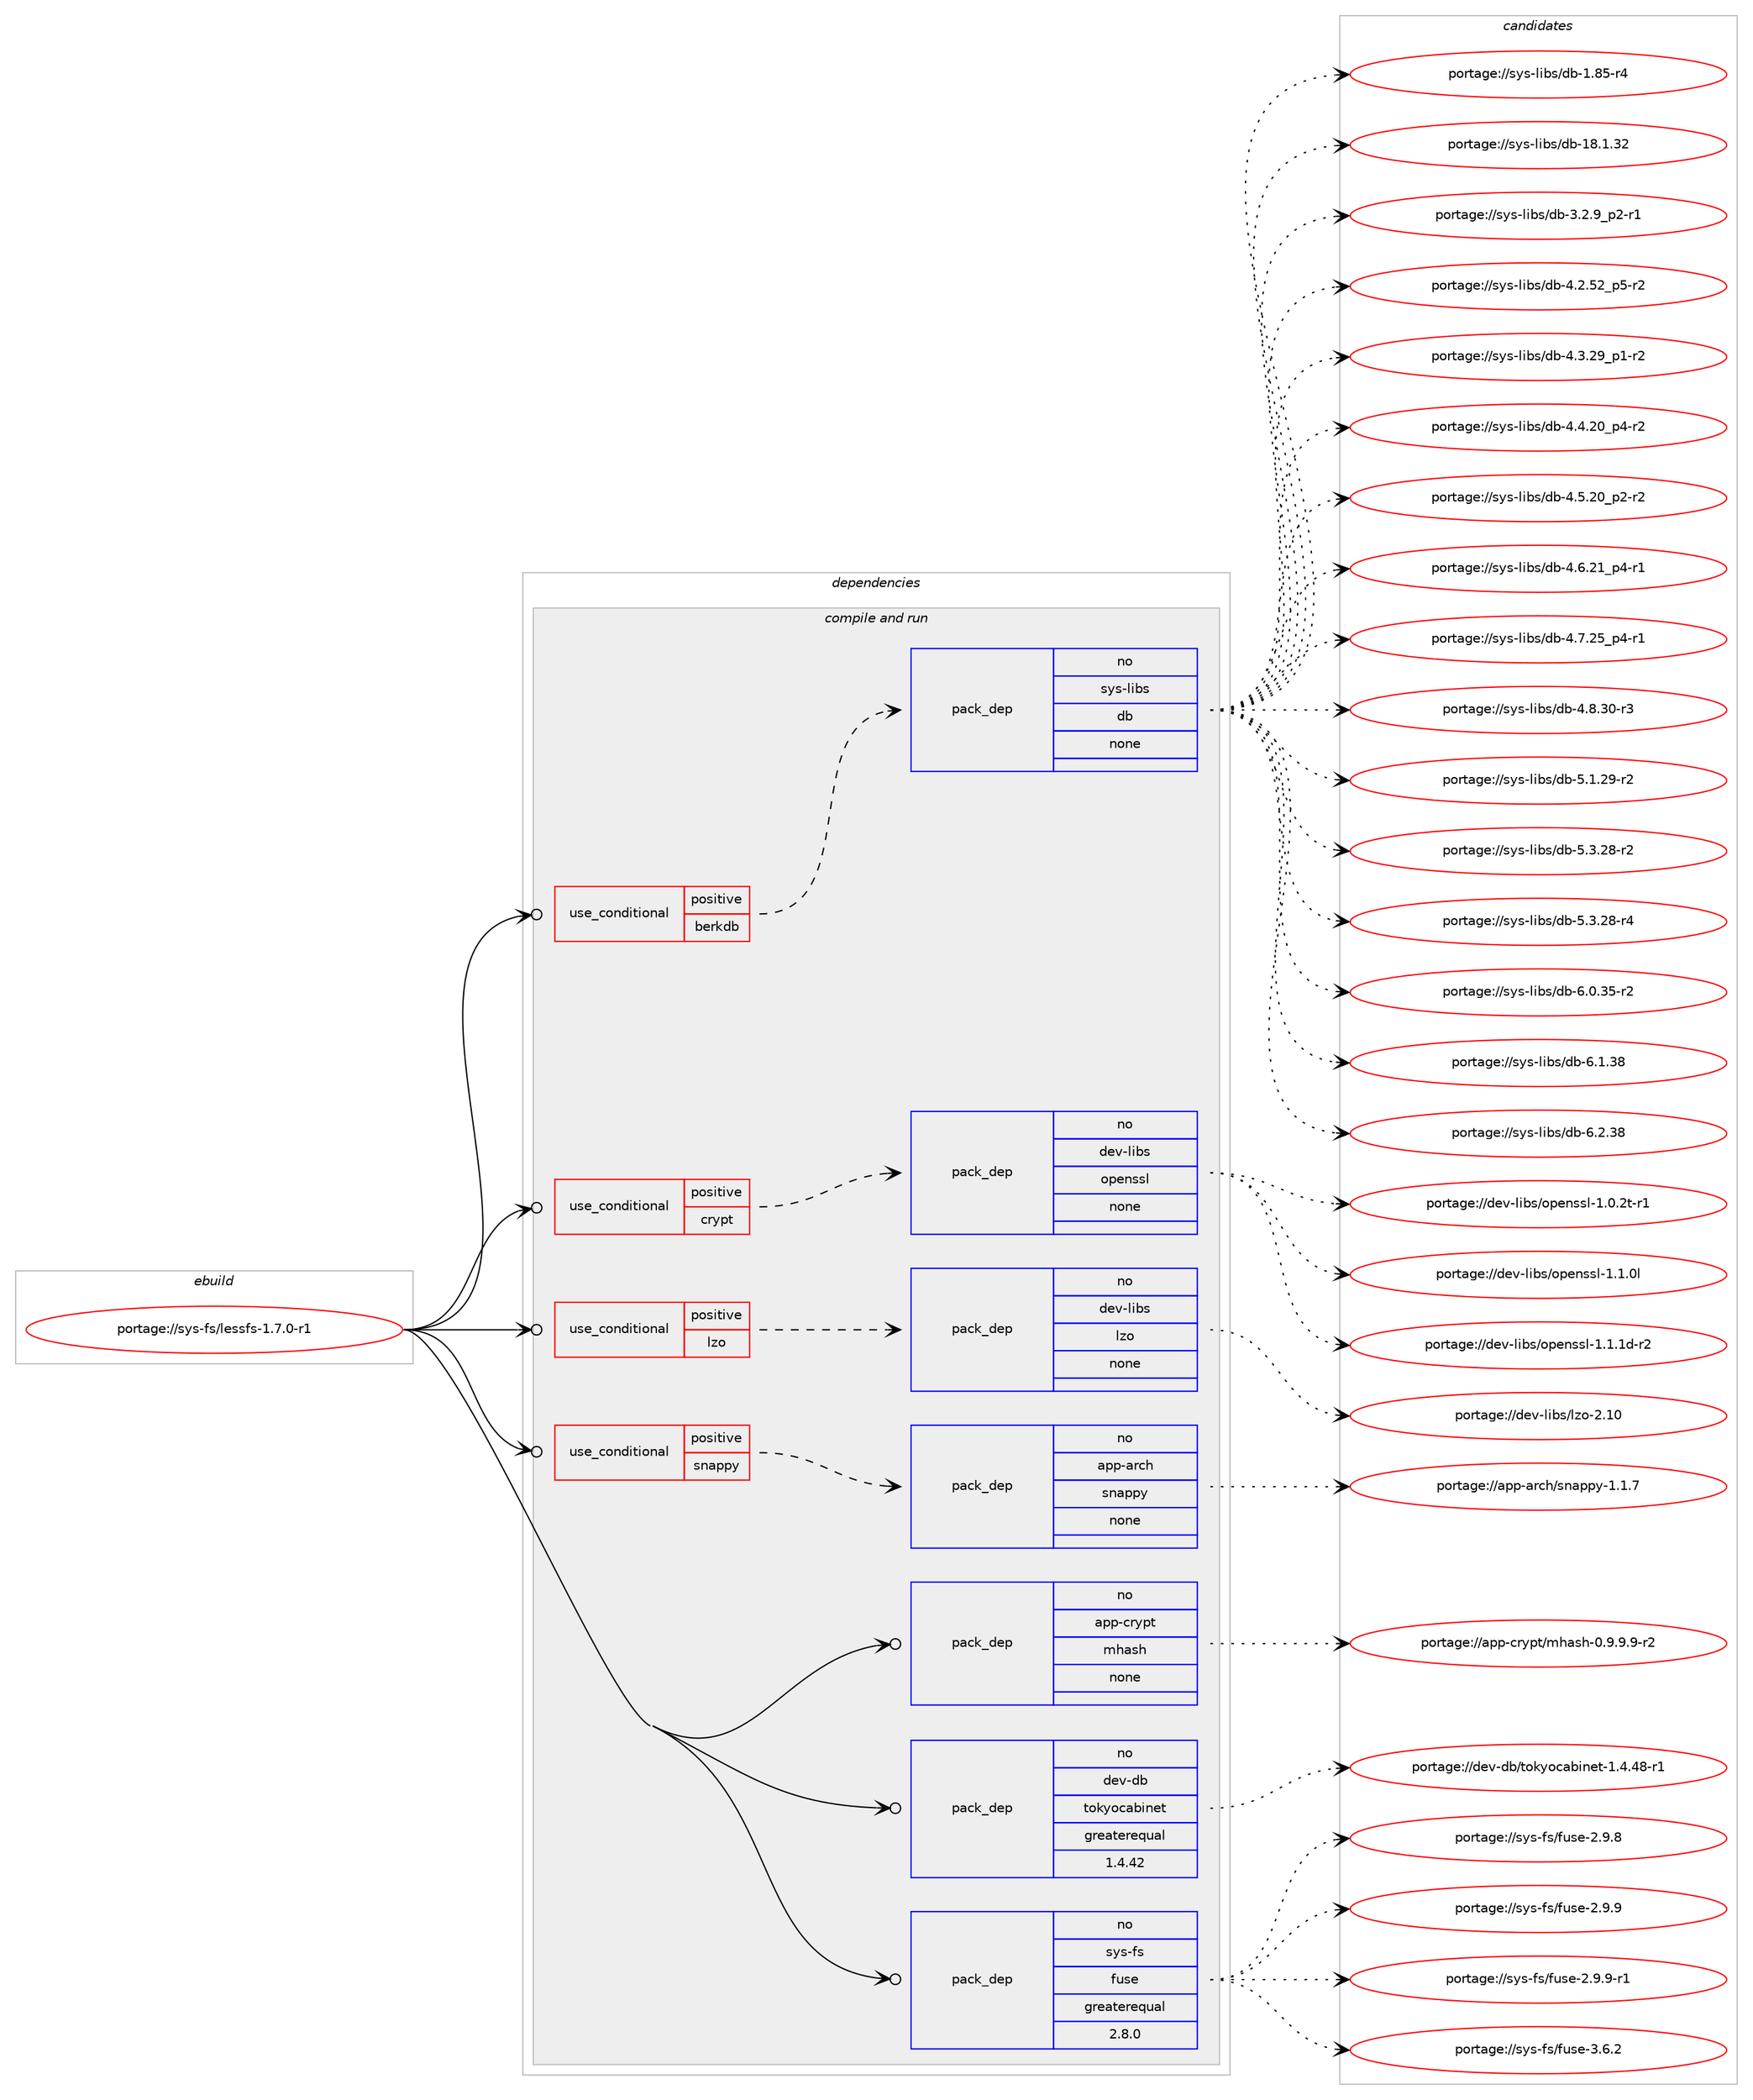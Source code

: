 digraph prolog {

# *************
# Graph options
# *************

newrank=true;
concentrate=true;
compound=true;
graph [rankdir=LR,fontname=Helvetica,fontsize=10,ranksep=1.5];#, ranksep=2.5, nodesep=0.2];
edge  [arrowhead=vee];
node  [fontname=Helvetica,fontsize=10];

# **********
# The ebuild
# **********

subgraph cluster_leftcol {
color=gray;
rank=same;
label=<<i>ebuild</i>>;
id [label="portage://sys-fs/lessfs-1.7.0-r1", color=red, width=4, href="../sys-fs/lessfs-1.7.0-r1.svg"];
}

# ****************
# The dependencies
# ****************

subgraph cluster_midcol {
color=gray;
label=<<i>dependencies</i>>;
subgraph cluster_compile {
fillcolor="#eeeeee";
style=filled;
label=<<i>compile</i>>;
}
subgraph cluster_compileandrun {
fillcolor="#eeeeee";
style=filled;
label=<<i>compile and run</i>>;
subgraph cond103015 {
dependency425718 [label=<<TABLE BORDER="0" CELLBORDER="1" CELLSPACING="0" CELLPADDING="4"><TR><TD ROWSPAN="3" CELLPADDING="10">use_conditional</TD></TR><TR><TD>positive</TD></TR><TR><TD>berkdb</TD></TR></TABLE>>, shape=none, color=red];
subgraph pack315565 {
dependency425719 [label=<<TABLE BORDER="0" CELLBORDER="1" CELLSPACING="0" CELLPADDING="4" WIDTH="220"><TR><TD ROWSPAN="6" CELLPADDING="30">pack_dep</TD></TR><TR><TD WIDTH="110">no</TD></TR><TR><TD>sys-libs</TD></TR><TR><TD>db</TD></TR><TR><TD>none</TD></TR><TR><TD></TD></TR></TABLE>>, shape=none, color=blue];
}
dependency425718:e -> dependency425719:w [weight=20,style="dashed",arrowhead="vee"];
}
id:e -> dependency425718:w [weight=20,style="solid",arrowhead="odotvee"];
subgraph cond103016 {
dependency425720 [label=<<TABLE BORDER="0" CELLBORDER="1" CELLSPACING="0" CELLPADDING="4"><TR><TD ROWSPAN="3" CELLPADDING="10">use_conditional</TD></TR><TR><TD>positive</TD></TR><TR><TD>crypt</TD></TR></TABLE>>, shape=none, color=red];
subgraph pack315566 {
dependency425721 [label=<<TABLE BORDER="0" CELLBORDER="1" CELLSPACING="0" CELLPADDING="4" WIDTH="220"><TR><TD ROWSPAN="6" CELLPADDING="30">pack_dep</TD></TR><TR><TD WIDTH="110">no</TD></TR><TR><TD>dev-libs</TD></TR><TR><TD>openssl</TD></TR><TR><TD>none</TD></TR><TR><TD></TD></TR></TABLE>>, shape=none, color=blue];
}
dependency425720:e -> dependency425721:w [weight=20,style="dashed",arrowhead="vee"];
}
id:e -> dependency425720:w [weight=20,style="solid",arrowhead="odotvee"];
subgraph cond103017 {
dependency425722 [label=<<TABLE BORDER="0" CELLBORDER="1" CELLSPACING="0" CELLPADDING="4"><TR><TD ROWSPAN="3" CELLPADDING="10">use_conditional</TD></TR><TR><TD>positive</TD></TR><TR><TD>lzo</TD></TR></TABLE>>, shape=none, color=red];
subgraph pack315567 {
dependency425723 [label=<<TABLE BORDER="0" CELLBORDER="1" CELLSPACING="0" CELLPADDING="4" WIDTH="220"><TR><TD ROWSPAN="6" CELLPADDING="30">pack_dep</TD></TR><TR><TD WIDTH="110">no</TD></TR><TR><TD>dev-libs</TD></TR><TR><TD>lzo</TD></TR><TR><TD>none</TD></TR><TR><TD></TD></TR></TABLE>>, shape=none, color=blue];
}
dependency425722:e -> dependency425723:w [weight=20,style="dashed",arrowhead="vee"];
}
id:e -> dependency425722:w [weight=20,style="solid",arrowhead="odotvee"];
subgraph cond103018 {
dependency425724 [label=<<TABLE BORDER="0" CELLBORDER="1" CELLSPACING="0" CELLPADDING="4"><TR><TD ROWSPAN="3" CELLPADDING="10">use_conditional</TD></TR><TR><TD>positive</TD></TR><TR><TD>snappy</TD></TR></TABLE>>, shape=none, color=red];
subgraph pack315568 {
dependency425725 [label=<<TABLE BORDER="0" CELLBORDER="1" CELLSPACING="0" CELLPADDING="4" WIDTH="220"><TR><TD ROWSPAN="6" CELLPADDING="30">pack_dep</TD></TR><TR><TD WIDTH="110">no</TD></TR><TR><TD>app-arch</TD></TR><TR><TD>snappy</TD></TR><TR><TD>none</TD></TR><TR><TD></TD></TR></TABLE>>, shape=none, color=blue];
}
dependency425724:e -> dependency425725:w [weight=20,style="dashed",arrowhead="vee"];
}
id:e -> dependency425724:w [weight=20,style="solid",arrowhead="odotvee"];
subgraph pack315569 {
dependency425726 [label=<<TABLE BORDER="0" CELLBORDER="1" CELLSPACING="0" CELLPADDING="4" WIDTH="220"><TR><TD ROWSPAN="6" CELLPADDING="30">pack_dep</TD></TR><TR><TD WIDTH="110">no</TD></TR><TR><TD>app-crypt</TD></TR><TR><TD>mhash</TD></TR><TR><TD>none</TD></TR><TR><TD></TD></TR></TABLE>>, shape=none, color=blue];
}
id:e -> dependency425726:w [weight=20,style="solid",arrowhead="odotvee"];
subgraph pack315570 {
dependency425727 [label=<<TABLE BORDER="0" CELLBORDER="1" CELLSPACING="0" CELLPADDING="4" WIDTH="220"><TR><TD ROWSPAN="6" CELLPADDING="30">pack_dep</TD></TR><TR><TD WIDTH="110">no</TD></TR><TR><TD>dev-db</TD></TR><TR><TD>tokyocabinet</TD></TR><TR><TD>greaterequal</TD></TR><TR><TD>1.4.42</TD></TR></TABLE>>, shape=none, color=blue];
}
id:e -> dependency425727:w [weight=20,style="solid",arrowhead="odotvee"];
subgraph pack315571 {
dependency425728 [label=<<TABLE BORDER="0" CELLBORDER="1" CELLSPACING="0" CELLPADDING="4" WIDTH="220"><TR><TD ROWSPAN="6" CELLPADDING="30">pack_dep</TD></TR><TR><TD WIDTH="110">no</TD></TR><TR><TD>sys-fs</TD></TR><TR><TD>fuse</TD></TR><TR><TD>greaterequal</TD></TR><TR><TD>2.8.0</TD></TR></TABLE>>, shape=none, color=blue];
}
id:e -> dependency425728:w [weight=20,style="solid",arrowhead="odotvee"];
}
subgraph cluster_run {
fillcolor="#eeeeee";
style=filled;
label=<<i>run</i>>;
}
}

# **************
# The candidates
# **************

subgraph cluster_choices {
rank=same;
color=gray;
label=<<i>candidates</i>>;

subgraph choice315565 {
color=black;
nodesep=1;
choiceportage1151211154510810598115471009845494656534511452 [label="portage://sys-libs/db-1.85-r4", color=red, width=4,href="../sys-libs/db-1.85-r4.svg"];
choiceportage115121115451081059811547100984549564649465150 [label="portage://sys-libs/db-18.1.32", color=red, width=4,href="../sys-libs/db-18.1.32.svg"];
choiceportage1151211154510810598115471009845514650465795112504511449 [label="portage://sys-libs/db-3.2.9_p2-r1", color=red, width=4,href="../sys-libs/db-3.2.9_p2-r1.svg"];
choiceportage115121115451081059811547100984552465046535095112534511450 [label="portage://sys-libs/db-4.2.52_p5-r2", color=red, width=4,href="../sys-libs/db-4.2.52_p5-r2.svg"];
choiceportage115121115451081059811547100984552465146505795112494511450 [label="portage://sys-libs/db-4.3.29_p1-r2", color=red, width=4,href="../sys-libs/db-4.3.29_p1-r2.svg"];
choiceportage115121115451081059811547100984552465246504895112524511450 [label="portage://sys-libs/db-4.4.20_p4-r2", color=red, width=4,href="../sys-libs/db-4.4.20_p4-r2.svg"];
choiceportage115121115451081059811547100984552465346504895112504511450 [label="portage://sys-libs/db-4.5.20_p2-r2", color=red, width=4,href="../sys-libs/db-4.5.20_p2-r2.svg"];
choiceportage115121115451081059811547100984552465446504995112524511449 [label="portage://sys-libs/db-4.6.21_p4-r1", color=red, width=4,href="../sys-libs/db-4.6.21_p4-r1.svg"];
choiceportage115121115451081059811547100984552465546505395112524511449 [label="portage://sys-libs/db-4.7.25_p4-r1", color=red, width=4,href="../sys-libs/db-4.7.25_p4-r1.svg"];
choiceportage11512111545108105981154710098455246564651484511451 [label="portage://sys-libs/db-4.8.30-r3", color=red, width=4,href="../sys-libs/db-4.8.30-r3.svg"];
choiceportage11512111545108105981154710098455346494650574511450 [label="portage://sys-libs/db-5.1.29-r2", color=red, width=4,href="../sys-libs/db-5.1.29-r2.svg"];
choiceportage11512111545108105981154710098455346514650564511450 [label="portage://sys-libs/db-5.3.28-r2", color=red, width=4,href="../sys-libs/db-5.3.28-r2.svg"];
choiceportage11512111545108105981154710098455346514650564511452 [label="portage://sys-libs/db-5.3.28-r4", color=red, width=4,href="../sys-libs/db-5.3.28-r4.svg"];
choiceportage11512111545108105981154710098455446484651534511450 [label="portage://sys-libs/db-6.0.35-r2", color=red, width=4,href="../sys-libs/db-6.0.35-r2.svg"];
choiceportage1151211154510810598115471009845544649465156 [label="portage://sys-libs/db-6.1.38", color=red, width=4,href="../sys-libs/db-6.1.38.svg"];
choiceportage1151211154510810598115471009845544650465156 [label="portage://sys-libs/db-6.2.38", color=red, width=4,href="../sys-libs/db-6.2.38.svg"];
dependency425719:e -> choiceportage1151211154510810598115471009845494656534511452:w [style=dotted,weight="100"];
dependency425719:e -> choiceportage115121115451081059811547100984549564649465150:w [style=dotted,weight="100"];
dependency425719:e -> choiceportage1151211154510810598115471009845514650465795112504511449:w [style=dotted,weight="100"];
dependency425719:e -> choiceportage115121115451081059811547100984552465046535095112534511450:w [style=dotted,weight="100"];
dependency425719:e -> choiceportage115121115451081059811547100984552465146505795112494511450:w [style=dotted,weight="100"];
dependency425719:e -> choiceportage115121115451081059811547100984552465246504895112524511450:w [style=dotted,weight="100"];
dependency425719:e -> choiceportage115121115451081059811547100984552465346504895112504511450:w [style=dotted,weight="100"];
dependency425719:e -> choiceportage115121115451081059811547100984552465446504995112524511449:w [style=dotted,weight="100"];
dependency425719:e -> choiceportage115121115451081059811547100984552465546505395112524511449:w [style=dotted,weight="100"];
dependency425719:e -> choiceportage11512111545108105981154710098455246564651484511451:w [style=dotted,weight="100"];
dependency425719:e -> choiceportage11512111545108105981154710098455346494650574511450:w [style=dotted,weight="100"];
dependency425719:e -> choiceportage11512111545108105981154710098455346514650564511450:w [style=dotted,weight="100"];
dependency425719:e -> choiceportage11512111545108105981154710098455346514650564511452:w [style=dotted,weight="100"];
dependency425719:e -> choiceportage11512111545108105981154710098455446484651534511450:w [style=dotted,weight="100"];
dependency425719:e -> choiceportage1151211154510810598115471009845544649465156:w [style=dotted,weight="100"];
dependency425719:e -> choiceportage1151211154510810598115471009845544650465156:w [style=dotted,weight="100"];
}
subgraph choice315566 {
color=black;
nodesep=1;
choiceportage1001011184510810598115471111121011101151151084549464846501164511449 [label="portage://dev-libs/openssl-1.0.2t-r1", color=red, width=4,href="../dev-libs/openssl-1.0.2t-r1.svg"];
choiceportage100101118451081059811547111112101110115115108454946494648108 [label="portage://dev-libs/openssl-1.1.0l", color=red, width=4,href="../dev-libs/openssl-1.1.0l.svg"];
choiceportage1001011184510810598115471111121011101151151084549464946491004511450 [label="portage://dev-libs/openssl-1.1.1d-r2", color=red, width=4,href="../dev-libs/openssl-1.1.1d-r2.svg"];
dependency425721:e -> choiceportage1001011184510810598115471111121011101151151084549464846501164511449:w [style=dotted,weight="100"];
dependency425721:e -> choiceportage100101118451081059811547111112101110115115108454946494648108:w [style=dotted,weight="100"];
dependency425721:e -> choiceportage1001011184510810598115471111121011101151151084549464946491004511450:w [style=dotted,weight="100"];
}
subgraph choice315567 {
color=black;
nodesep=1;
choiceportage1001011184510810598115471081221114550464948 [label="portage://dev-libs/lzo-2.10", color=red, width=4,href="../dev-libs/lzo-2.10.svg"];
dependency425723:e -> choiceportage1001011184510810598115471081221114550464948:w [style=dotted,weight="100"];
}
subgraph choice315568 {
color=black;
nodesep=1;
choiceportage971121124597114991044711511097112112121454946494655 [label="portage://app-arch/snappy-1.1.7", color=red, width=4,href="../app-arch/snappy-1.1.7.svg"];
dependency425725:e -> choiceportage971121124597114991044711511097112112121454946494655:w [style=dotted,weight="100"];
}
subgraph choice315569 {
color=black;
nodesep=1;
choiceportage971121124599114121112116471091049711510445484657465746574511450 [label="portage://app-crypt/mhash-0.9.9.9-r2", color=red, width=4,href="../app-crypt/mhash-0.9.9.9-r2.svg"];
dependency425726:e -> choiceportage971121124599114121112116471091049711510445484657465746574511450:w [style=dotted,weight="100"];
}
subgraph choice315570 {
color=black;
nodesep=1;
choiceportage100101118451009847116111107121111999798105110101116454946524652564511449 [label="portage://dev-db/tokyocabinet-1.4.48-r1", color=red, width=4,href="../dev-db/tokyocabinet-1.4.48-r1.svg"];
dependency425727:e -> choiceportage100101118451009847116111107121111999798105110101116454946524652564511449:w [style=dotted,weight="100"];
}
subgraph choice315571 {
color=black;
nodesep=1;
choiceportage1151211154510211547102117115101455046574656 [label="portage://sys-fs/fuse-2.9.8", color=red, width=4,href="../sys-fs/fuse-2.9.8.svg"];
choiceportage1151211154510211547102117115101455046574657 [label="portage://sys-fs/fuse-2.9.9", color=red, width=4,href="../sys-fs/fuse-2.9.9.svg"];
choiceportage11512111545102115471021171151014550465746574511449 [label="portage://sys-fs/fuse-2.9.9-r1", color=red, width=4,href="../sys-fs/fuse-2.9.9-r1.svg"];
choiceportage1151211154510211547102117115101455146544650 [label="portage://sys-fs/fuse-3.6.2", color=red, width=4,href="../sys-fs/fuse-3.6.2.svg"];
dependency425728:e -> choiceportage1151211154510211547102117115101455046574656:w [style=dotted,weight="100"];
dependency425728:e -> choiceportage1151211154510211547102117115101455046574657:w [style=dotted,weight="100"];
dependency425728:e -> choiceportage11512111545102115471021171151014550465746574511449:w [style=dotted,weight="100"];
dependency425728:e -> choiceportage1151211154510211547102117115101455146544650:w [style=dotted,weight="100"];
}
}

}
